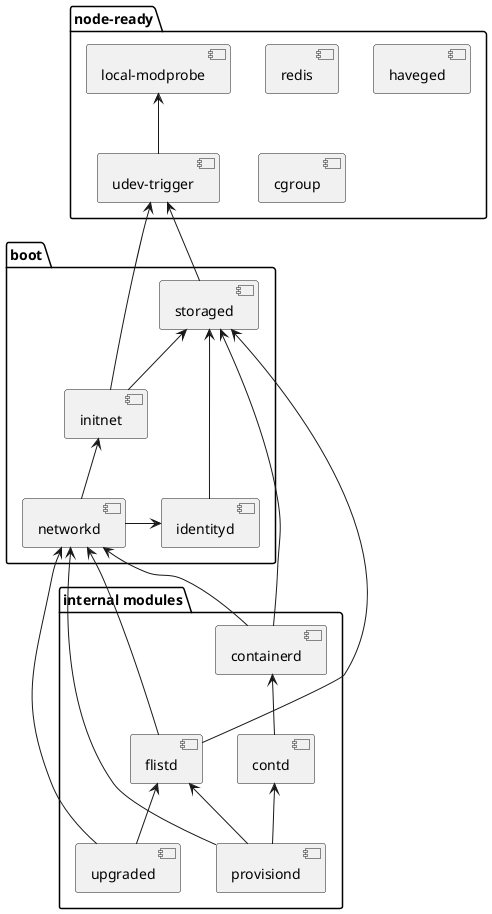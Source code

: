 @startuml

package "node-ready"{
    [local-modprobe]
    [udev-trigger]
    [redis]
    [haveged]
    [cgroup]
    [redis]
}

package "boot" {
    [storaged]
    [initnet]
    [networkd]
    [identityd]
}

package "internal modules"{
    [flistd]
    [containerd]
    [contd]
    [upgraded]
    [provisiond]
}

[local-modprobe]<-- [udev-trigger]
[udev-trigger] <-- [storaged]
[udev-trigger] <-- [initnet]
[storaged] <-- [initnet]
[storaged] <-- [identityd]

[identityd] <- [networkd]

[initnet] <-- [networkd]
[networkd] <-- [containerd]
[storaged] <-- [containerd]

[containerd] <-- [contd]

[storaged] <-- [flistd]
[networkd] <-- [flistd]

[flistd] <-- [upgraded]
[networkd] <-- [upgraded]

[networkd] <-- [provisiond]
[flistd] <-- [provisiond]
[contd] <-- [provisiond]

@enduml
